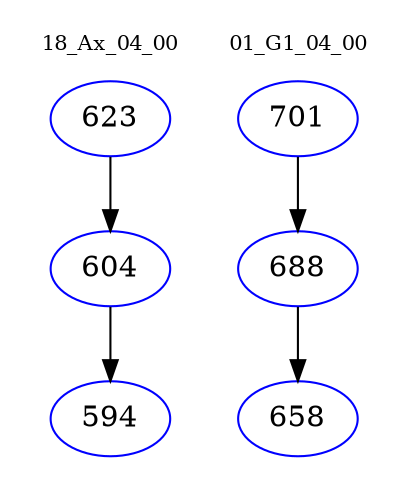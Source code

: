 digraph{
subgraph cluster_0 {
color = white
label = "18_Ax_04_00";
fontsize=10;
T0_623 [label="623", color="blue"]
T0_623 -> T0_604 [color="black"]
T0_604 [label="604", color="blue"]
T0_604 -> T0_594 [color="black"]
T0_594 [label="594", color="blue"]
}
subgraph cluster_1 {
color = white
label = "01_G1_04_00";
fontsize=10;
T1_701 [label="701", color="blue"]
T1_701 -> T1_688 [color="black"]
T1_688 [label="688", color="blue"]
T1_688 -> T1_658 [color="black"]
T1_658 [label="658", color="blue"]
}
}

